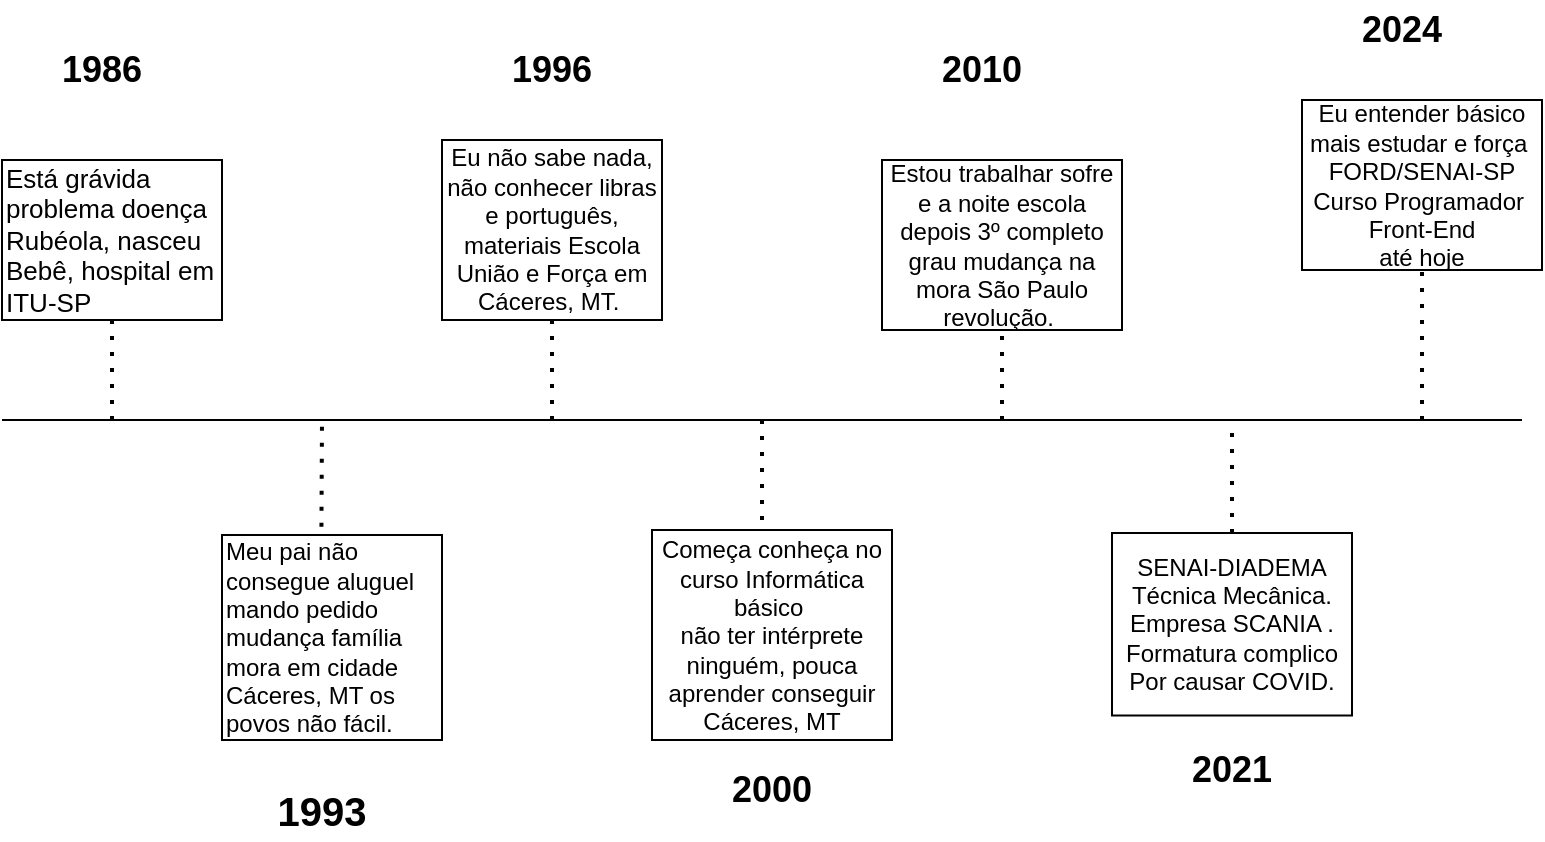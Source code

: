 <mxfile version="24.0.2" type="github">
  <diagram name="Página-1" id="0bmYL0jAxuK6_Wu-7RMs">
    <mxGraphModel dx="789" dy="535" grid="1" gridSize="10" guides="1" tooltips="1" connect="1" arrows="1" fold="1" page="1" pageScale="1" pageWidth="827" pageHeight="1169" math="0" shadow="0">
      <root>
        <mxCell id="0" />
        <mxCell id="1" parent="0" />
        <mxCell id="NvNLslQ3G4zhTok9_TeT-5" value="1986" style="text;html=1;align=center;verticalAlign=middle;whiteSpace=wrap;rounded=0;fontStyle=1;fontSize=18;labelBackgroundColor=none;" vertex="1" parent="1">
          <mxGeometry x="60" y="130" width="60" height="30" as="geometry" />
        </mxCell>
        <mxCell id="NvNLslQ3G4zhTok9_TeT-10" value="&lt;div style=&quot;&quot;&gt;&lt;span style=&quot;background-color: initial; font-size: 13px;&quot;&gt;Está grávida problema doença Rubéola, nasceu Bebê, hospital em ITU-SP&amp;nbsp;&lt;/span&gt;&lt;/div&gt;" style="whiteSpace=wrap;html=1;align=left;labelBackgroundColor=none;rounded=0;" vertex="1" parent="1">
          <mxGeometry x="40" y="190" width="110" height="80" as="geometry" />
        </mxCell>
        <mxCell id="NvNLslQ3G4zhTok9_TeT-15" value="" style="endArrow=none;html=1;rounded=0;labelBackgroundColor=none;fontColor=default;" edge="1" parent="1">
          <mxGeometry width="50" height="50" relative="1" as="geometry">
            <mxPoint x="40" y="320" as="sourcePoint" />
            <mxPoint x="800" y="320" as="targetPoint" />
          </mxGeometry>
        </mxCell>
        <mxCell id="NvNLslQ3G4zhTok9_TeT-20" value="1993" style="text;html=1;align=center;verticalAlign=middle;whiteSpace=wrap;rounded=0;fontStyle=1;fontSize=20;labelBackgroundColor=none;" vertex="1" parent="1">
          <mxGeometry x="170" y="500" width="60" height="30" as="geometry" />
        </mxCell>
        <mxCell id="NvNLslQ3G4zhTok9_TeT-27" value="&lt;div style=&quot;&quot;&gt;&lt;span style=&quot;background-color: initial;&quot;&gt;Meu pai não consegue aluguel mando pedido mudança família mora em cidade Cáceres, MT os povos não fácil.&lt;/span&gt;&lt;/div&gt;" style="whiteSpace=wrap;html=1;align=left;labelBackgroundColor=none;rounded=0;" vertex="1" parent="1">
          <mxGeometry x="150" y="377.5" width="110" height="102.5" as="geometry" />
        </mxCell>
        <mxCell id="NvNLslQ3G4zhTok9_TeT-29" value="" style="endArrow=none;dashed=1;html=1;dashPattern=1 3;strokeWidth=2;rounded=0;exitX=0.452;exitY=-0.04;exitDx=0;exitDy=0;exitPerimeter=0;labelBackgroundColor=none;fontColor=default;" edge="1" parent="1" source="NvNLslQ3G4zhTok9_TeT-27">
          <mxGeometry width="50" height="50" relative="1" as="geometry">
            <mxPoint x="360" y="300" as="sourcePoint" />
            <mxPoint x="200" y="320" as="targetPoint" />
          </mxGeometry>
        </mxCell>
        <mxCell id="NvNLslQ3G4zhTok9_TeT-30" value="" style="endArrow=none;dashed=1;html=1;dashPattern=1 3;strokeWidth=2;rounded=0;labelBackgroundColor=none;fontColor=default;entryX=0.5;entryY=1;entryDx=0;entryDy=0;" edge="1" parent="1" target="NvNLslQ3G4zhTok9_TeT-10">
          <mxGeometry width="50" height="50" relative="1" as="geometry">
            <mxPoint x="95" y="320" as="sourcePoint" />
            <mxPoint x="90" y="280" as="targetPoint" />
          </mxGeometry>
        </mxCell>
        <mxCell id="NvNLslQ3G4zhTok9_TeT-33" value="Eu não sabe nada,&lt;div&gt;não conhecer libras e português, materiais Escola União e Força em Cáceres, MT.&amp;nbsp;&lt;/div&gt;" style="whiteSpace=wrap;html=1;labelBackgroundColor=none;rounded=0;" vertex="1" parent="1">
          <mxGeometry x="260" y="180" width="110" height="90" as="geometry" />
        </mxCell>
        <mxCell id="NvNLslQ3G4zhTok9_TeT-35" value="&lt;b&gt;&lt;font style=&quot;font-size: 18px;&quot;&gt;1996&lt;/font&gt;&lt;/b&gt;" style="text;html=1;align=center;verticalAlign=middle;whiteSpace=wrap;rounded=0;labelBackgroundColor=none;" vertex="1" parent="1">
          <mxGeometry x="285" y="130" width="60" height="30" as="geometry" />
        </mxCell>
        <mxCell id="NvNLslQ3G4zhTok9_TeT-37" value="&lt;b&gt;&lt;font style=&quot;font-size: 18px;&quot;&gt;2000&lt;/font&gt;&lt;/b&gt;" style="text;html=1;align=center;verticalAlign=middle;whiteSpace=wrap;rounded=0;labelBackgroundColor=none;" vertex="1" parent="1">
          <mxGeometry x="395" y="490" width="60" height="30" as="geometry" />
        </mxCell>
        <mxCell id="NvNLslQ3G4zhTok9_TeT-39" value="Começa conheça no curso Informática básico&amp;nbsp;&lt;div&gt;não ter intérprete ninguém, pouca aprender conseguir&lt;/div&gt;&lt;div&gt;Cáceres, MT&lt;/div&gt;" style="whiteSpace=wrap;html=1;labelBackgroundColor=none;" vertex="1" parent="1">
          <mxGeometry x="365" y="375" width="120" height="105" as="geometry" />
        </mxCell>
        <mxCell id="NvNLslQ3G4zhTok9_TeT-43" value="" style="endArrow=none;dashed=1;html=1;dashPattern=1 3;strokeWidth=2;entryX=0.5;entryY=1;entryDx=0;entryDy=0;labelBackgroundColor=none;fontColor=default;" edge="1" parent="1" target="NvNLslQ3G4zhTok9_TeT-33">
          <mxGeometry width="50" height="50" relative="1" as="geometry">
            <mxPoint x="315" y="320" as="sourcePoint" />
            <mxPoint x="430" y="250" as="targetPoint" />
          </mxGeometry>
        </mxCell>
        <mxCell id="NvNLslQ3G4zhTok9_TeT-44" value="" style="endArrow=none;dashed=1;html=1;dashPattern=1 3;strokeWidth=2;labelBackgroundColor=none;fontColor=default;" edge="1" parent="1">
          <mxGeometry width="50" height="50" relative="1" as="geometry">
            <mxPoint x="420" y="370" as="sourcePoint" />
            <mxPoint x="420" y="320" as="targetPoint" />
          </mxGeometry>
        </mxCell>
        <mxCell id="NvNLslQ3G4zhTok9_TeT-45" value="&lt;b&gt;&lt;font style=&quot;font-size: 18px;&quot;&gt;2010&lt;/font&gt;&lt;/b&gt;" style="text;html=1;align=center;verticalAlign=middle;whiteSpace=wrap;rounded=0;labelBackgroundColor=none;" vertex="1" parent="1">
          <mxGeometry x="500" y="130" width="60" height="30" as="geometry" />
        </mxCell>
        <mxCell id="NvNLslQ3G4zhTok9_TeT-46" value="Estou trabalhar sofre e a noite escola depois 3º completo grau mudança na mora São Paulo revolução.&amp;nbsp;" style="whiteSpace=wrap;html=1;labelBackgroundColor=none;" vertex="1" parent="1">
          <mxGeometry x="480" y="190" width="120" height="85" as="geometry" />
        </mxCell>
        <mxCell id="NvNLslQ3G4zhTok9_TeT-48" value="" style="endArrow=none;dashed=1;html=1;dashPattern=1 3;strokeWidth=2;entryX=0.5;entryY=1;entryDx=0;entryDy=0;labelBackgroundColor=none;fontColor=default;" edge="1" parent="1" target="NvNLslQ3G4zhTok9_TeT-46">
          <mxGeometry width="50" height="50" relative="1" as="geometry">
            <mxPoint x="540" y="320" as="sourcePoint" />
            <mxPoint x="430" y="240" as="targetPoint" />
          </mxGeometry>
        </mxCell>
        <mxCell id="NvNLslQ3G4zhTok9_TeT-50" value="&lt;b&gt;&lt;font style=&quot;font-size: 18px;&quot;&gt;2021&lt;/font&gt;&lt;/b&gt;" style="text;html=1;align=center;verticalAlign=middle;whiteSpace=wrap;rounded=0;labelBackgroundColor=none;" vertex="1" parent="1">
          <mxGeometry x="625" y="480" width="60" height="30" as="geometry" />
        </mxCell>
        <mxCell id="NvNLslQ3G4zhTok9_TeT-51" value="SENAI-DIADEMA&lt;div&gt;Técnica Mecânica. Empresa SCANIA .&lt;/div&gt;&lt;div&gt;Formatura complico&lt;/div&gt;&lt;div&gt;Por causar COVID.&lt;/div&gt;" style="whiteSpace=wrap;html=1;labelBackgroundColor=none;" vertex="1" parent="1">
          <mxGeometry x="595" y="376.5" width="120" height="91.25" as="geometry" />
        </mxCell>
        <mxCell id="NvNLslQ3G4zhTok9_TeT-53" value="" style="endArrow=none;dashed=1;html=1;dashPattern=1 3;strokeWidth=2;exitX=0.5;exitY=0;exitDx=0;exitDy=0;labelBackgroundColor=none;fontColor=default;" edge="1" parent="1" source="NvNLslQ3G4zhTok9_TeT-51">
          <mxGeometry width="50" height="50" relative="1" as="geometry">
            <mxPoint x="650" y="390" as="sourcePoint" />
            <mxPoint x="655" y="320" as="targetPoint" />
          </mxGeometry>
        </mxCell>
        <mxCell id="NvNLslQ3G4zhTok9_TeT-55" value="Eu entender básico mais estudar e força&amp;nbsp; FORD/SENAI-SP&lt;div&gt;Curso Programador&amp;nbsp; Front-End&lt;/div&gt;&lt;div&gt;até hoje&lt;/div&gt;" style="whiteSpace=wrap;html=1;labelBackgroundColor=none;" vertex="1" parent="1">
          <mxGeometry x="690" y="160" width="120" height="85" as="geometry" />
        </mxCell>
        <mxCell id="NvNLslQ3G4zhTok9_TeT-58" value="&lt;b&gt;&lt;font style=&quot;font-size: 18px;&quot;&gt;2024&lt;/font&gt;&lt;/b&gt;" style="text;html=1;align=center;verticalAlign=middle;whiteSpace=wrap;rounded=0;labelBackgroundColor=none;" vertex="1" parent="1">
          <mxGeometry x="710" y="110" width="60" height="30" as="geometry" />
        </mxCell>
        <mxCell id="NvNLslQ3G4zhTok9_TeT-59" value="" style="endArrow=none;dashed=1;html=1;dashPattern=1 3;strokeWidth=2;entryX=0.5;entryY=1;entryDx=0;entryDy=0;labelBackgroundColor=none;fontColor=default;" edge="1" parent="1" target="NvNLslQ3G4zhTok9_TeT-55">
          <mxGeometry width="50" height="50" relative="1" as="geometry">
            <mxPoint x="750" y="320" as="sourcePoint" />
            <mxPoint x="749.5" y="275" as="targetPoint" />
          </mxGeometry>
        </mxCell>
      </root>
    </mxGraphModel>
  </diagram>
</mxfile>
